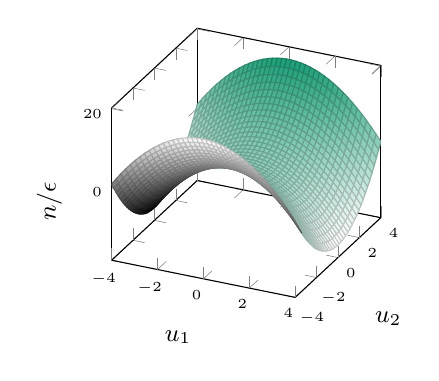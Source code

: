 \begin{tikzpicture}
\definecolor{color0}{rgb}{0.106,0.62,0.467}
	\begin{axis}[
	  xlabel={\small $u_1$},
	  ylabel={\small $u_2$},
	  zlabel={\small $n / \epsilon$},
	  width=50mm,
	  height=50mm,
	  every tick label/.append style={font=\tiny},
	]
		\addplot3
			[surf,
			mesh/interior colormap={blueblack}{color=(white) color=(color0)},
            colormap/blackwhite,
			 samples=40,
			 domain=-4:4,y domain=-4:4]
			{y^2 - x^2 + 1};
	\end{axis}
\end{tikzpicture}